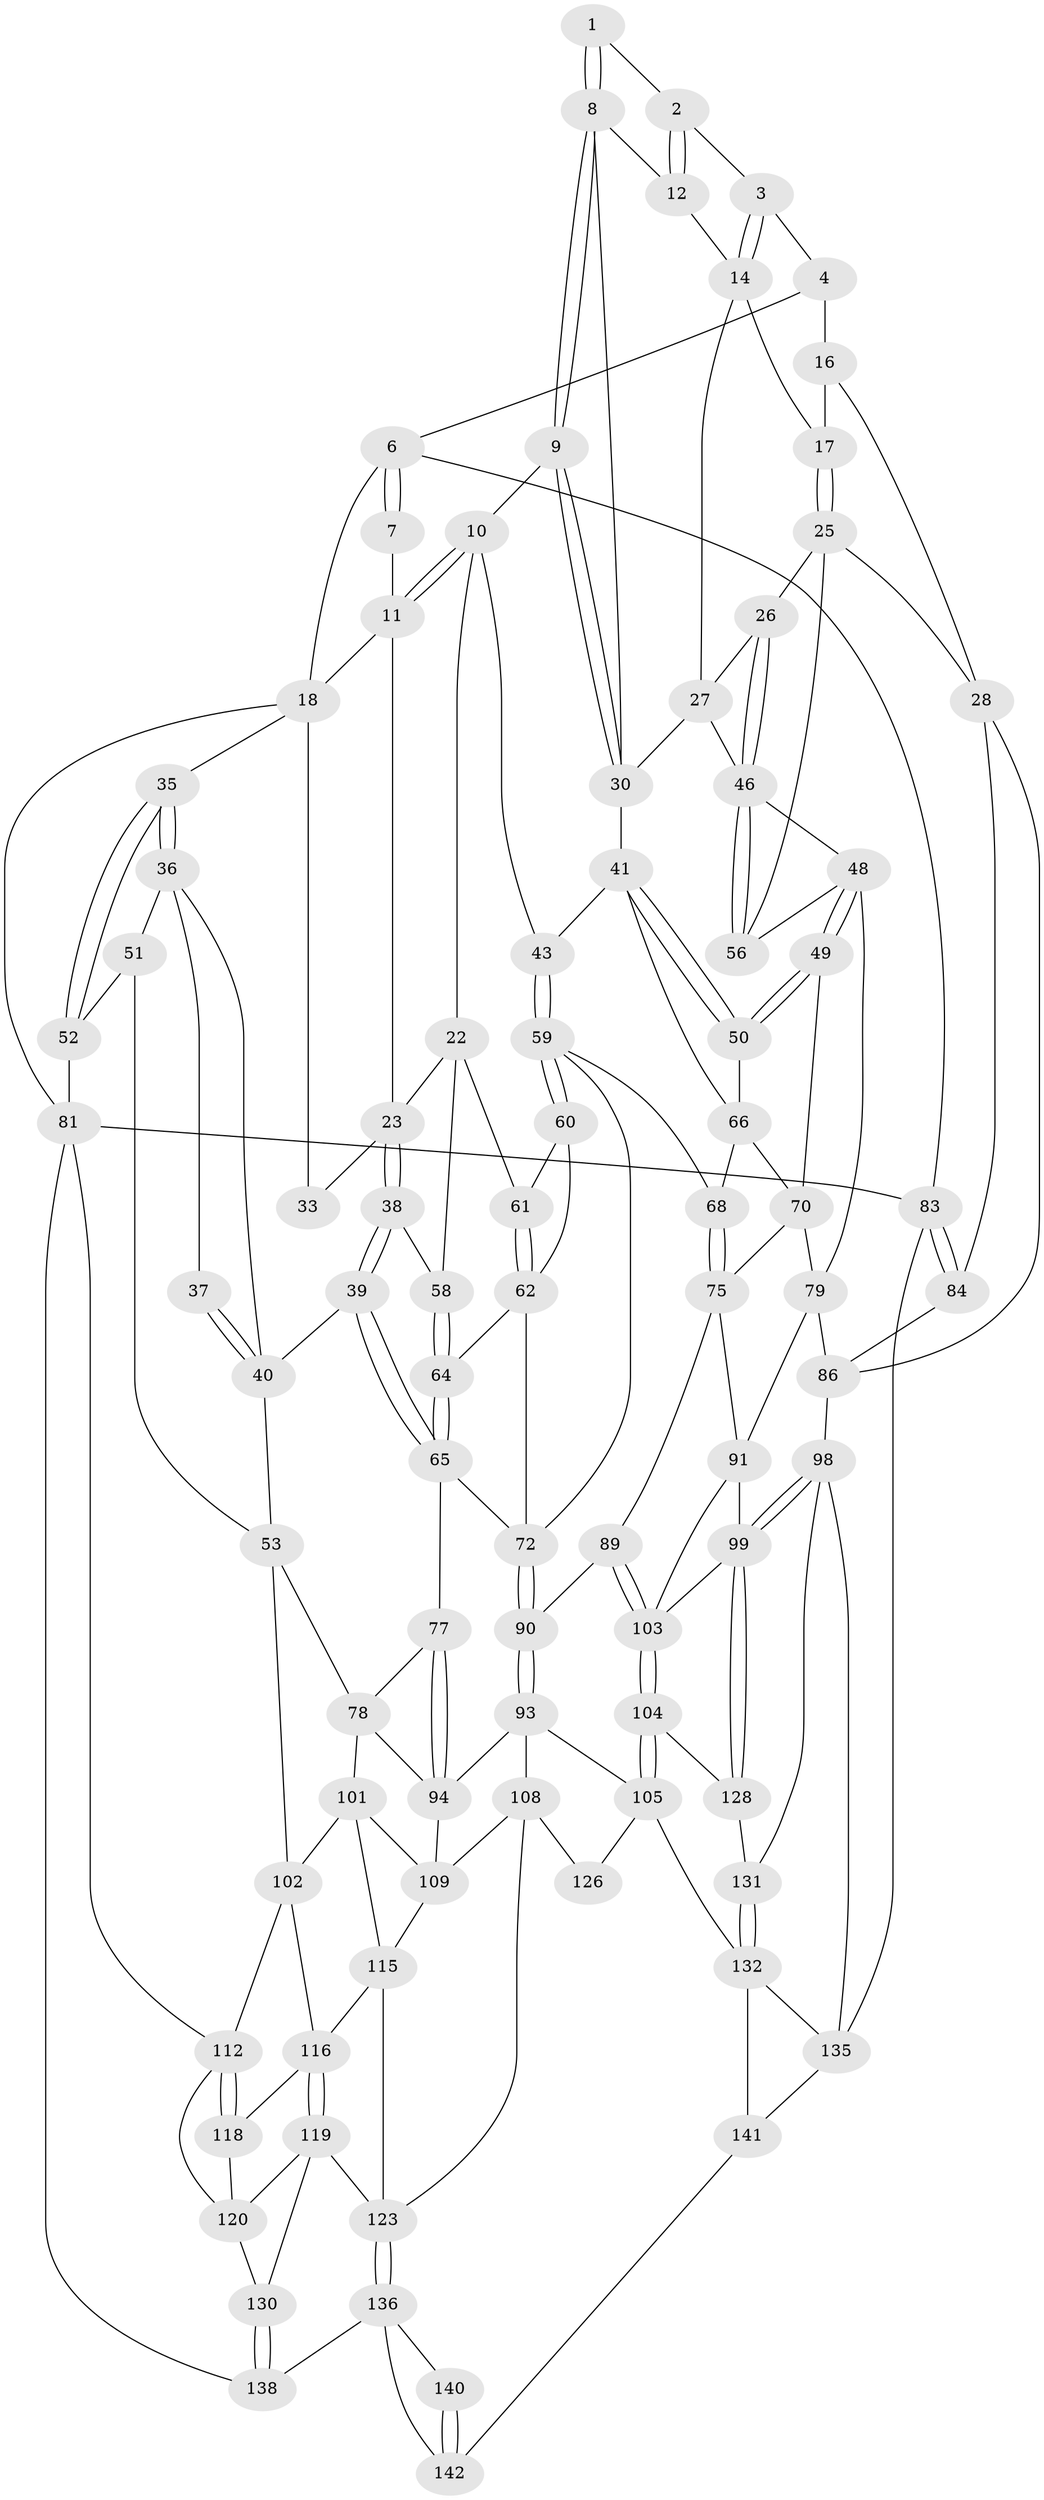 // original degree distribution, {3: 0.035211267605633804, 4: 0.20422535211267606, 5: 0.528169014084507, 6: 0.2323943661971831}
// Generated by graph-tools (version 1.1) at 2025/11/02/27/25 16:11:54]
// undirected, 90 vertices, 198 edges
graph export_dot {
graph [start="1"]
  node [color=gray90,style=filled];
  1 [pos="+0.7809347129568032+0"];
  2 [pos="+0.9117848950830647+0.052603215920633925"];
  3 [pos="+0.9457502336985586+0.061776800139365165"];
  4 [pos="+0.963229910573025+0.056162125345786525",super="+5"];
  6 [pos="+1+0"];
  7 [pos="+0.7453356381316145+0"];
  8 [pos="+0.7751355404475607+0",super="+13"];
  9 [pos="+0.6666453179904154+0.13968062461218328"];
  10 [pos="+0.6180330694284663+0.13521225435665876",super="+21"];
  11 [pos="+0.45556755259661175+0",super="+19"];
  12 [pos="+0.8312935102567508+0.132148461386793"];
  14 [pos="+0.9227716557434444+0.1275018046462111",super="+15"];
  16 [pos="+0.9645707270325029+0.14561247844606465",super="+20"];
  17 [pos="+0.9577815064686552+0.1480874065702242"];
  18 [pos="+0+0",super="+34"];
  22 [pos="+0.5309027284609972+0.22449735356789338",super="+57"];
  23 [pos="+0.343693024071632+0.14487598973210378",super="+24"];
  25 [pos="+0.9528240446742746+0.23408186040267256",super="+29"];
  26 [pos="+0.887151325652871+0.20876664777958256"];
  27 [pos="+0.8854634421894046+0.2071185692460065",super="+31"];
  28 [pos="+1+0.36113812156928793",super="+85"];
  30 [pos="+0.7309805427345365+0.18953958518318445",super="+32"];
  33 [pos="+0.13351647430440927+0.1319874350449782"];
  35 [pos="+0+0"];
  36 [pos="+0.07681338217252248+0.2114843879311794",super="+45"];
  37 [pos="+0.11974457359471621+0.17717587312611863"];
  38 [pos="+0.32249537002961765+0.20460634399305103"];
  39 [pos="+0.28007989213697376+0.2802874358451635"];
  40 [pos="+0.261952826637315+0.2902479220555359",super="+44"];
  41 [pos="+0.722733444014231+0.2259156935143751",super="+42"];
  43 [pos="+0.6210999777588152+0.3027816826999753"];
  46 [pos="+0.8535527388194494+0.31439452297013387",super="+47"];
  48 [pos="+0.792224842087792+0.3706332851320001",super="+71"];
  49 [pos="+0.788247493722063+0.3687095989630875"];
  50 [pos="+0.7412687415301408+0.33753530418509453"];
  51 [pos="+0.05991284401890349+0.2644467317854629",super="+55"];
  52 [pos="+0+0.18773426932535486",super="+80"];
  53 [pos="+0.12876218511172996+0.4826055582794755",super="+54"];
  56 [pos="+1+0.3309720851978466"];
  58 [pos="+0.46424580428710716+0.32248259851095534"];
  59 [pos="+0.5627516582841317+0.371470840059566",super="+69"];
  60 [pos="+0.539534442069162+0.36356122640614114"];
  61 [pos="+0.4959875602542701+0.31414192009862724"];
  62 [pos="+0.4885393373437821+0.390859093463485",super="+63"];
  64 [pos="+0.4444512986213991+0.353223208662896"];
  65 [pos="+0.36535383163695273+0.3719523606299759",super="+76"];
  66 [pos="+0.653052100268728+0.32800305210757114",super="+67"];
  68 [pos="+0.5859837588966383+0.4561791781327104"];
  70 [pos="+0.670521363949567+0.39283529842757586",super="+74"];
  72 [pos="+0.4952645255565906+0.5010650315947013",super="+73"];
  75 [pos="+0.6465147036581523+0.4757496716689906",super="+88"];
  77 [pos="+0.30204039400289423+0.53232600203358"];
  78 [pos="+0.20711096894354922+0.5212058622455651",super="+96"];
  79 [pos="+0.8025596512745327+0.4740209695652858",super="+87"];
  81 [pos="+0+0.9077648131918555",super="+82"];
  83 [pos="+1+1"];
  84 [pos="+1+1"];
  86 [pos="+0.8477220821033152+0.5309946038799248",super="+97"];
  89 [pos="+0.5446853332944261+0.5974422264809869"];
  90 [pos="+0.5036583332706404+0.573269285062108"];
  91 [pos="+0.8041811215111483+0.5727585295916596",super="+92"];
  93 [pos="+0.45693403887663137+0.6173961010423793",super="+106"];
  94 [pos="+0.34361905262013637+0.5959545802604546",super="+95"];
  98 [pos="+1+0.9413072403417057",super="+134"];
  99 [pos="+0.9441860307057031+0.8613394252686867",super="+100"];
  101 [pos="+0.20458471005562373+0.721677118009321",super="+114"];
  102 [pos="+0.0935476280582122+0.6787982679446198",super="+111"];
  103 [pos="+0.6266015933001275+0.7649517610482194",super="+107"];
  104 [pos="+0.6240723712058037+0.774107500134133"];
  105 [pos="+0.5881201110019173+0.791745016445202",super="+125"];
  108 [pos="+0.387636188409519+0.7590998419549247",super="+122"];
  109 [pos="+0.36503160745257807+0.7463319322134572",super="+110"];
  112 [pos="+0+0.829577323528818",super="+113"];
  115 [pos="+0.2101230992047327+0.7985753977865324",super="+121"];
  116 [pos="+0.14341772551220217+0.7969686913720709",super="+117"];
  118 [pos="+0.10363259618262628+0.811035861961728"];
  119 [pos="+0.12174394029938343+0.8731062125816849",super="+127"];
  120 [pos="+0.10883105104197159+0.8749999526557991",super="+129"];
  123 [pos="+0.3218478327905239+0.9273055546285751",super="+124"];
  126 [pos="+0.5223665393960499+0.8972859632913619"];
  128 [pos="+0.6545021977224494+0.7957069256538415"];
  130 [pos="+0.1276760413205724+1"];
  131 [pos="+0.6771123073943632+0.8719576132330227"];
  132 [pos="+0.6712592629004424+0.9602180669633766",super="+133"];
  135 [pos="+0.7076863420314774+0.9575731198404691",super="+139"];
  136 [pos="+0.3256365036144706+0.9456012204156422",super="+137"];
  138 [pos="+0.09895832306611511+1"];
  140 [pos="+0.4453288333388796+0.9551277553007448"];
  141 [pos="+0.5793201195949124+1"];
  142 [pos="+0.518199226132025+1"];
  1 -- 2;
  1 -- 8;
  1 -- 8;
  2 -- 3;
  2 -- 12;
  2 -- 12;
  3 -- 4;
  3 -- 14;
  3 -- 14;
  4 -- 16 [weight=2];
  4 -- 6;
  6 -- 7;
  6 -- 7;
  6 -- 18;
  6 -- 83;
  7 -- 11;
  8 -- 9;
  8 -- 9;
  8 -- 12;
  8 -- 30;
  9 -- 10;
  9 -- 30;
  9 -- 30;
  10 -- 11;
  10 -- 11;
  10 -- 43;
  10 -- 22;
  11 -- 18;
  11 -- 23;
  12 -- 14;
  14 -- 17;
  14 -- 27;
  16 -- 17;
  16 -- 28;
  17 -- 25;
  17 -- 25;
  18 -- 81;
  18 -- 33;
  18 -- 35;
  22 -- 23;
  22 -- 58;
  22 -- 61;
  23 -- 38;
  23 -- 38;
  23 -- 33;
  25 -- 26;
  25 -- 56;
  25 -- 28;
  26 -- 27;
  26 -- 46;
  26 -- 46;
  27 -- 30;
  27 -- 46;
  28 -- 86;
  28 -- 84;
  30 -- 41;
  35 -- 36;
  35 -- 36;
  35 -- 52;
  35 -- 52;
  36 -- 37;
  36 -- 40;
  36 -- 51;
  37 -- 40;
  37 -- 40;
  38 -- 39;
  38 -- 39;
  38 -- 58;
  39 -- 40;
  39 -- 65;
  39 -- 65;
  40 -- 53;
  41 -- 50;
  41 -- 50;
  41 -- 66;
  41 -- 43;
  43 -- 59;
  43 -- 59;
  46 -- 56;
  46 -- 56;
  46 -- 48;
  48 -- 49;
  48 -- 49;
  48 -- 56;
  48 -- 79;
  49 -- 50;
  49 -- 50;
  49 -- 70;
  50 -- 66;
  51 -- 52 [weight=2];
  51 -- 53;
  52 -- 81;
  53 -- 78;
  53 -- 102;
  58 -- 64;
  58 -- 64;
  59 -- 60;
  59 -- 60;
  59 -- 72;
  59 -- 68;
  60 -- 61;
  60 -- 62;
  61 -- 62;
  61 -- 62;
  62 -- 64;
  62 -- 72;
  64 -- 65;
  64 -- 65;
  65 -- 77;
  65 -- 72;
  66 -- 68;
  66 -- 70;
  68 -- 75;
  68 -- 75;
  70 -- 75;
  70 -- 79;
  72 -- 90;
  72 -- 90;
  75 -- 89;
  75 -- 91;
  77 -- 78;
  77 -- 94;
  77 -- 94;
  78 -- 94;
  78 -- 101;
  79 -- 91;
  79 -- 86;
  81 -- 83;
  81 -- 138;
  81 -- 112;
  83 -- 84;
  83 -- 84;
  83 -- 135;
  84 -- 86;
  86 -- 98;
  89 -- 90;
  89 -- 103;
  89 -- 103;
  90 -- 93;
  90 -- 93;
  91 -- 99;
  91 -- 103;
  93 -- 94;
  93 -- 105;
  93 -- 108;
  94 -- 109;
  98 -- 99;
  98 -- 99;
  98 -- 131;
  98 -- 135;
  99 -- 128;
  99 -- 128;
  99 -- 103;
  101 -- 102;
  101 -- 109;
  101 -- 115;
  102 -- 112;
  102 -- 116;
  103 -- 104;
  103 -- 104;
  104 -- 105;
  104 -- 105;
  104 -- 128;
  105 -- 126;
  105 -- 132;
  108 -- 109;
  108 -- 123;
  108 -- 126;
  109 -- 115;
  112 -- 118;
  112 -- 118;
  112 -- 120;
  115 -- 116;
  115 -- 123;
  116 -- 119;
  116 -- 119;
  116 -- 118;
  118 -- 120;
  119 -- 120;
  119 -- 130;
  119 -- 123;
  120 -- 130;
  123 -- 136;
  123 -- 136;
  128 -- 131;
  130 -- 138;
  130 -- 138;
  131 -- 132;
  131 -- 132;
  132 -- 135;
  132 -- 141;
  135 -- 141;
  136 -- 140;
  136 -- 138;
  136 -- 142;
  140 -- 142;
  140 -- 142;
  141 -- 142;
}
